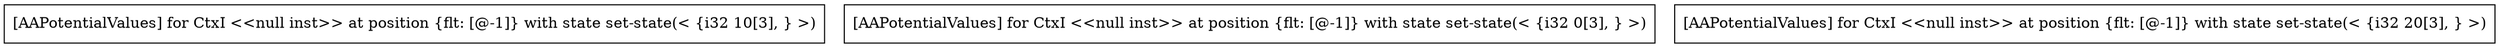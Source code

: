 digraph unnamed {

	Node0x55a7206d79b0 [shape=record,label="{[AAPotentialValues] for CtxI \<\<null inst\>\> at position \{flt: [@-1]\} with state set-state(\< \{i32 10[3], \} \>)\n}"];
	Node0x55a7206d7ea0 [shape=record,label="{[AAPotentialValues] for CtxI \<\<null inst\>\> at position \{flt: [@-1]\} with state set-state(\< \{i32 0[3], \} \>)\n}"];
	Node0x55a7206d8010 [shape=record,label="{[AAPotentialValues] for CtxI \<\<null inst\>\> at position \{flt: [@-1]\} with state set-state(\< \{i32 20[3], \} \>)\n}"];
}
